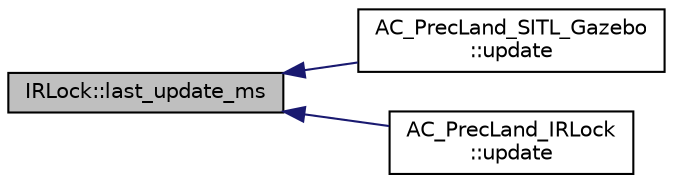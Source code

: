 digraph "IRLock::last_update_ms"
{
 // INTERACTIVE_SVG=YES
  edge [fontname="Helvetica",fontsize="10",labelfontname="Helvetica",labelfontsize="10"];
  node [fontname="Helvetica",fontsize="10",shape=record];
  rankdir="LR";
  Node1 [label="IRLock::last_update_ms",height=0.2,width=0.4,color="black", fillcolor="grey75", style="filled", fontcolor="black"];
  Node1 -> Node2 [dir="back",color="midnightblue",fontsize="10",style="solid",fontname="Helvetica"];
  Node2 [label="AC_PrecLand_SITL_Gazebo\l::update",height=0.2,width=0.4,color="black", fillcolor="white", style="filled",URL="$classAC__PrecLand__SITL__Gazebo.html#ada9719b519b5fd13af121f0fd9e046cb"];
  Node1 -> Node3 [dir="back",color="midnightblue",fontsize="10",style="solid",fontname="Helvetica"];
  Node3 [label="AC_PrecLand_IRLock\l::update",height=0.2,width=0.4,color="black", fillcolor="white", style="filled",URL="$classAC__PrecLand__IRLock.html#a527deb084eab47e840f8575085394b71"];
}
